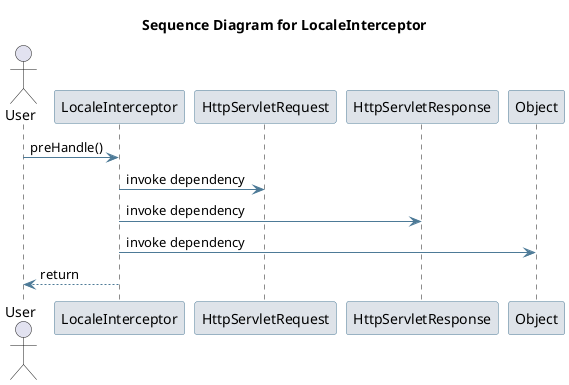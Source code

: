 @startuml
skinparam sequence {
 ArrowColor #4D7A97 
 ParticipantBorderColor #4D7A97 
 ParticipantBackgroundColor #DEE3E9 
}
title Sequence Diagram for LocaleInterceptor

actor User
User -> LocaleInterceptor: preHandle()
participant HttpServletRequest
LocaleInterceptor -> HttpServletRequest: invoke dependency
participant HttpServletResponse
LocaleInterceptor -> HttpServletResponse: invoke dependency
participant Object
LocaleInterceptor -> Object: invoke dependency
LocaleInterceptor --> User : return
@enduml